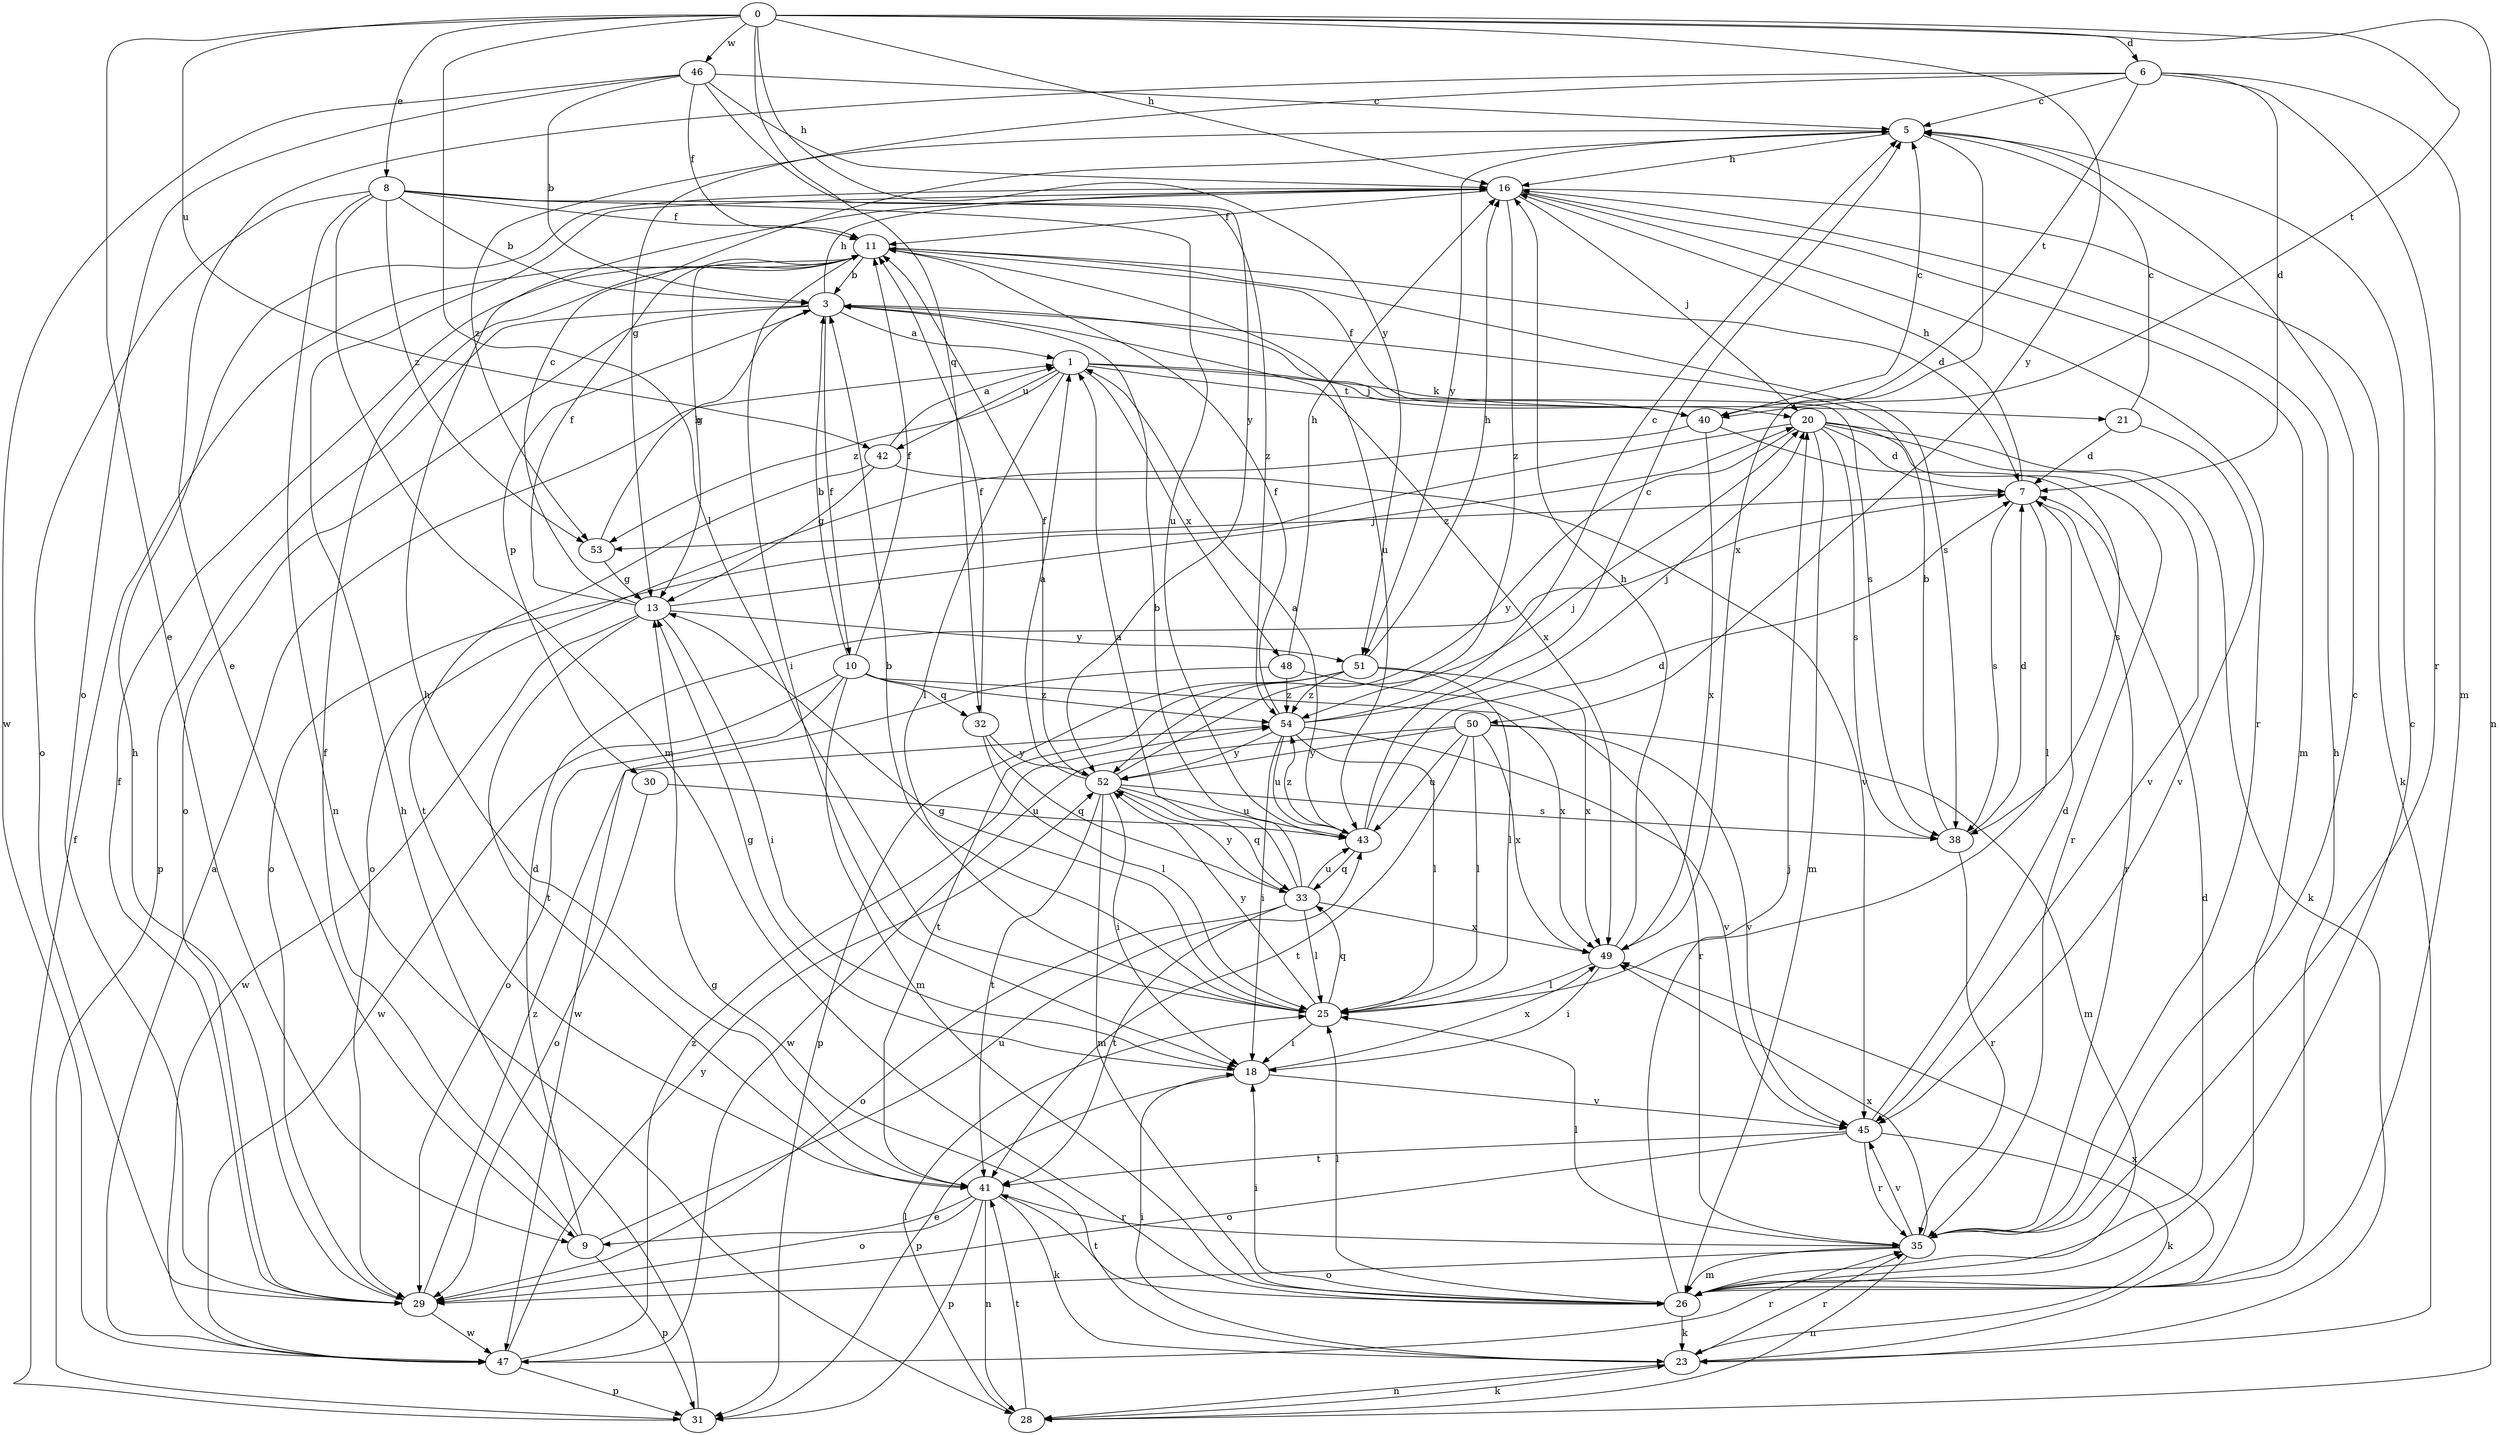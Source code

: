strict digraph  {
0;
1;
3;
5;
6;
7;
8;
9;
10;
11;
13;
16;
18;
20;
21;
23;
25;
26;
28;
29;
30;
31;
32;
33;
35;
38;
40;
41;
42;
43;
45;
46;
47;
48;
49;
50;
51;
52;
53;
54;
0 -> 6  [label=d];
0 -> 8  [label=e];
0 -> 9  [label=e];
0 -> 16  [label=h];
0 -> 25  [label=l];
0 -> 28  [label=n];
0 -> 32  [label=q];
0 -> 40  [label=t];
0 -> 42  [label=u];
0 -> 46  [label=w];
0 -> 50  [label=y];
0 -> 51  [label=y];
1 -> 20  [label=j];
1 -> 21  [label=k];
1 -> 25  [label=l];
1 -> 40  [label=t];
1 -> 42  [label=u];
1 -> 48  [label=x];
1 -> 53  [label=z];
3 -> 1  [label=a];
3 -> 10  [label=f];
3 -> 16  [label=h];
3 -> 29  [label=o];
3 -> 30  [label=p];
3 -> 31  [label=p];
3 -> 38  [label=s];
3 -> 49  [label=x];
5 -> 16  [label=h];
5 -> 49  [label=x];
5 -> 51  [label=y];
5 -> 53  [label=z];
6 -> 5  [label=c];
6 -> 7  [label=d];
6 -> 9  [label=e];
6 -> 13  [label=g];
6 -> 26  [label=m];
6 -> 35  [label=r];
6 -> 40  [label=t];
7 -> 16  [label=h];
7 -> 25  [label=l];
7 -> 35  [label=r];
7 -> 38  [label=s];
7 -> 53  [label=z];
8 -> 3  [label=b];
8 -> 11  [label=f];
8 -> 26  [label=m];
8 -> 28  [label=n];
8 -> 29  [label=o];
8 -> 43  [label=u];
8 -> 53  [label=z];
8 -> 54  [label=z];
9 -> 7  [label=d];
9 -> 11  [label=f];
9 -> 31  [label=p];
9 -> 43  [label=u];
10 -> 3  [label=b];
10 -> 11  [label=f];
10 -> 26  [label=m];
10 -> 29  [label=o];
10 -> 32  [label=q];
10 -> 47  [label=w];
10 -> 49  [label=x];
10 -> 54  [label=z];
11 -> 3  [label=b];
11 -> 7  [label=d];
11 -> 13  [label=g];
11 -> 18  [label=i];
11 -> 38  [label=s];
11 -> 43  [label=u];
13 -> 5  [label=c];
13 -> 11  [label=f];
13 -> 18  [label=i];
13 -> 20  [label=j];
13 -> 41  [label=t];
13 -> 47  [label=w];
13 -> 51  [label=y];
16 -> 11  [label=f];
16 -> 20  [label=j];
16 -> 23  [label=k];
16 -> 26  [label=m];
16 -> 35  [label=r];
16 -> 54  [label=z];
18 -> 13  [label=g];
18 -> 31  [label=p];
18 -> 45  [label=v];
18 -> 49  [label=x];
20 -> 7  [label=d];
20 -> 23  [label=k];
20 -> 26  [label=m];
20 -> 29  [label=o];
20 -> 35  [label=r];
20 -> 38  [label=s];
20 -> 45  [label=v];
20 -> 52  [label=y];
21 -> 5  [label=c];
21 -> 7  [label=d];
21 -> 45  [label=v];
23 -> 13  [label=g];
23 -> 18  [label=i];
23 -> 28  [label=n];
23 -> 35  [label=r];
23 -> 49  [label=x];
25 -> 3  [label=b];
25 -> 13  [label=g];
25 -> 18  [label=i];
25 -> 33  [label=q];
25 -> 52  [label=y];
26 -> 5  [label=c];
26 -> 7  [label=d];
26 -> 16  [label=h];
26 -> 18  [label=i];
26 -> 20  [label=j];
26 -> 23  [label=k];
26 -> 25  [label=l];
26 -> 41  [label=t];
28 -> 23  [label=k];
28 -> 25  [label=l];
28 -> 41  [label=t];
29 -> 11  [label=f];
29 -> 16  [label=h];
29 -> 47  [label=w];
29 -> 54  [label=z];
30 -> 29  [label=o];
30 -> 43  [label=u];
31 -> 11  [label=f];
31 -> 16  [label=h];
32 -> 11  [label=f];
32 -> 25  [label=l];
32 -> 33  [label=q];
32 -> 52  [label=y];
33 -> 1  [label=a];
33 -> 3  [label=b];
33 -> 25  [label=l];
33 -> 29  [label=o];
33 -> 41  [label=t];
33 -> 43  [label=u];
33 -> 49  [label=x];
33 -> 52  [label=y];
35 -> 5  [label=c];
35 -> 25  [label=l];
35 -> 26  [label=m];
35 -> 28  [label=n];
35 -> 29  [label=o];
35 -> 45  [label=v];
35 -> 49  [label=x];
38 -> 3  [label=b];
38 -> 7  [label=d];
38 -> 35  [label=r];
40 -> 5  [label=c];
40 -> 11  [label=f];
40 -> 29  [label=o];
40 -> 38  [label=s];
40 -> 49  [label=x];
41 -> 9  [label=e];
41 -> 16  [label=h];
41 -> 23  [label=k];
41 -> 28  [label=n];
41 -> 29  [label=o];
41 -> 31  [label=p];
41 -> 35  [label=r];
42 -> 1  [label=a];
42 -> 13  [label=g];
42 -> 41  [label=t];
42 -> 45  [label=v];
43 -> 1  [label=a];
43 -> 5  [label=c];
43 -> 7  [label=d];
43 -> 33  [label=q];
43 -> 54  [label=z];
45 -> 7  [label=d];
45 -> 23  [label=k];
45 -> 29  [label=o];
45 -> 35  [label=r];
45 -> 41  [label=t];
46 -> 3  [label=b];
46 -> 5  [label=c];
46 -> 11  [label=f];
46 -> 16  [label=h];
46 -> 29  [label=o];
46 -> 47  [label=w];
46 -> 52  [label=y];
47 -> 1  [label=a];
47 -> 31  [label=p];
47 -> 35  [label=r];
47 -> 52  [label=y];
47 -> 54  [label=z];
48 -> 16  [label=h];
48 -> 35  [label=r];
48 -> 47  [label=w];
48 -> 54  [label=z];
49 -> 16  [label=h];
49 -> 18  [label=i];
49 -> 25  [label=l];
50 -> 25  [label=l];
50 -> 26  [label=m];
50 -> 41  [label=t];
50 -> 43  [label=u];
50 -> 45  [label=v];
50 -> 47  [label=w];
50 -> 49  [label=x];
50 -> 52  [label=y];
51 -> 16  [label=h];
51 -> 25  [label=l];
51 -> 31  [label=p];
51 -> 41  [label=t];
51 -> 49  [label=x];
51 -> 54  [label=z];
52 -> 1  [label=a];
52 -> 11  [label=f];
52 -> 18  [label=i];
52 -> 20  [label=j];
52 -> 26  [label=m];
52 -> 33  [label=q];
52 -> 38  [label=s];
52 -> 41  [label=t];
52 -> 43  [label=u];
53 -> 3  [label=b];
53 -> 13  [label=g];
54 -> 5  [label=c];
54 -> 11  [label=f];
54 -> 18  [label=i];
54 -> 20  [label=j];
54 -> 25  [label=l];
54 -> 43  [label=u];
54 -> 45  [label=v];
54 -> 52  [label=y];
}
